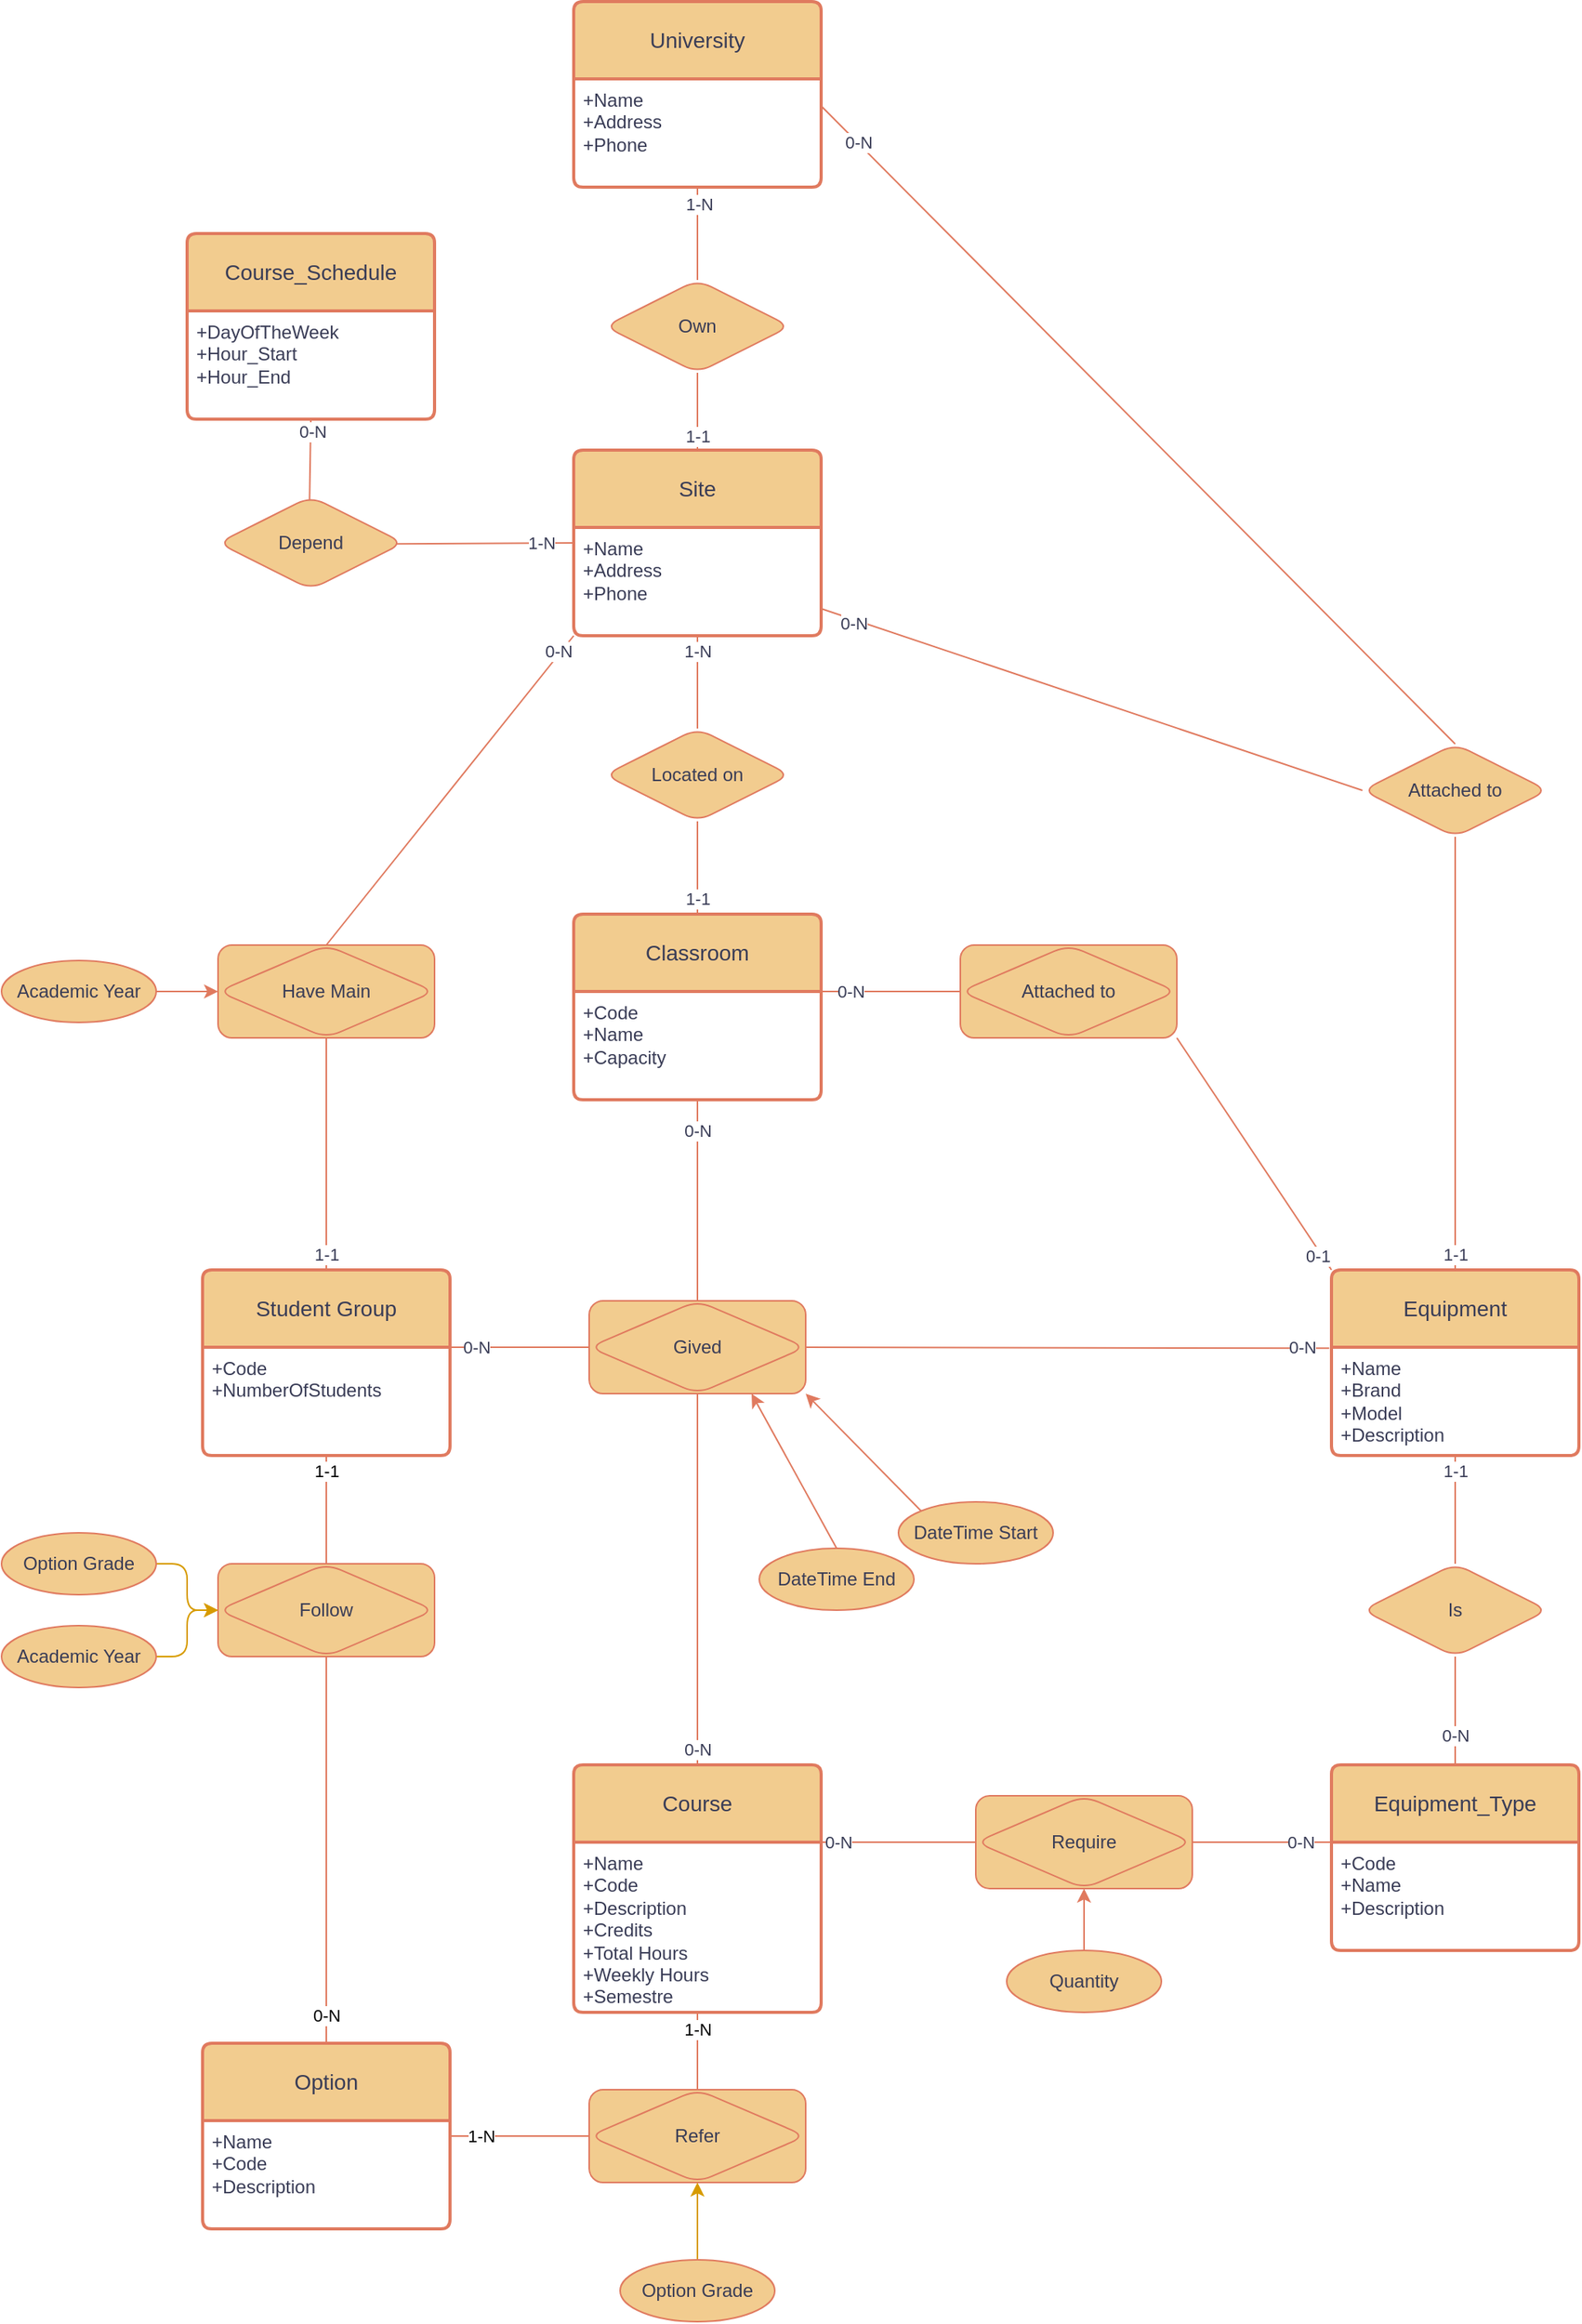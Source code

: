 <mxfile version="26.0.8">
  <diagram id="R2lEEEUBdFMjLlhIrx00" name="Page-1">
    <mxGraphModel dx="1287" dy="1285" grid="1" gridSize="10" guides="1" tooltips="1" connect="1" arrows="1" fold="1" page="0" pageScale="1" pageWidth="850" pageHeight="1100" background="none" math="0" shadow="0" extFonts="Permanent Marker^https://fonts.googleapis.com/css?family=Permanent+Marker">
      <root>
        <mxCell id="0" />
        <mxCell id="1" parent="0" />
        <mxCell id="i9lgYNFTx9GkfpuUzzLs-3" value="Own" style="shape=rhombus;perimeter=rhombusPerimeter;whiteSpace=wrap;html=1;align=center;labelBackgroundColor=none;fillColor=#F2CC8F;strokeColor=#E07A5F;fontColor=#393C56;rounded=1;" parent="1" vertex="1">
          <mxGeometry x="810" y="-160" width="120" height="60" as="geometry" />
        </mxCell>
        <mxCell id="i9lgYNFTx9GkfpuUzzLs-4" value="University" style="swimlane;childLayout=stackLayout;horizontal=1;startSize=50;horizontalStack=0;rounded=1;fontSize=14;fontStyle=0;strokeWidth=2;resizeParent=0;resizeLast=1;shadow=0;dashed=0;align=center;arcSize=4;whiteSpace=wrap;html=1;labelBackgroundColor=none;fillColor=#F2CC8F;strokeColor=#E07A5F;fontColor=#393C56;" parent="1" vertex="1">
          <mxGeometry x="790" y="-340" width="160" height="120" as="geometry" />
        </mxCell>
        <mxCell id="i9lgYNFTx9GkfpuUzzLs-5" value="+Name&lt;br&gt;+Address&lt;br&gt;+Phone" style="align=left;strokeColor=none;fillColor=none;spacingLeft=4;fontSize=12;verticalAlign=top;resizable=0;rotatable=0;part=1;html=1;labelBackgroundColor=none;fontColor=#393C56;rounded=1;" parent="i9lgYNFTx9GkfpuUzzLs-4" vertex="1">
          <mxGeometry y="50" width="160" height="70" as="geometry" />
        </mxCell>
        <mxCell id="i9lgYNFTx9GkfpuUzzLs-6" value="Site" style="swimlane;childLayout=stackLayout;horizontal=1;startSize=50;horizontalStack=0;rounded=1;fontSize=14;fontStyle=0;strokeWidth=2;resizeParent=0;resizeLast=1;shadow=0;dashed=0;align=center;arcSize=4;whiteSpace=wrap;html=1;labelBackgroundColor=none;fillColor=#F2CC8F;strokeColor=#E07A5F;fontColor=#393C56;" parent="1" vertex="1">
          <mxGeometry x="790" y="-50" width="160" height="120" as="geometry" />
        </mxCell>
        <mxCell id="i9lgYNFTx9GkfpuUzzLs-7" value="+Name&lt;br&gt;+Address&lt;div&gt;+Phone&lt;/div&gt;" style="align=left;strokeColor=none;fillColor=none;spacingLeft=4;fontSize=12;verticalAlign=top;resizable=0;rotatable=0;part=1;html=1;labelBackgroundColor=none;fontColor=#393C56;rounded=1;" parent="i9lgYNFTx9GkfpuUzzLs-6" vertex="1">
          <mxGeometry y="50" width="160" height="70" as="geometry" />
        </mxCell>
        <mxCell id="i9lgYNFTx9GkfpuUzzLs-8" value="Classroom" style="swimlane;childLayout=stackLayout;horizontal=1;startSize=50;horizontalStack=0;rounded=1;fontSize=14;fontStyle=0;strokeWidth=2;resizeParent=0;resizeLast=1;shadow=0;dashed=0;align=center;arcSize=4;whiteSpace=wrap;html=1;labelBackgroundColor=none;fillColor=#F2CC8F;strokeColor=#E07A5F;fontColor=#393C56;" parent="1" vertex="1">
          <mxGeometry x="790" y="250" width="160" height="120" as="geometry" />
        </mxCell>
        <mxCell id="i9lgYNFTx9GkfpuUzzLs-9" value="&lt;div&gt;+Code&lt;/div&gt;+Name&lt;br&gt;+Capacity" style="align=left;strokeColor=none;fillColor=none;spacingLeft=4;fontSize=12;verticalAlign=top;resizable=0;rotatable=0;part=1;html=1;labelBackgroundColor=none;fontColor=#393C56;rounded=1;" parent="i9lgYNFTx9GkfpuUzzLs-8" vertex="1">
          <mxGeometry y="50" width="160" height="70" as="geometry" />
        </mxCell>
        <mxCell id="i9lgYNFTx9GkfpuUzzLs-10" value="Student Group" style="swimlane;childLayout=stackLayout;horizontal=1;startSize=50;horizontalStack=0;rounded=1;fontSize=14;fontStyle=0;strokeWidth=2;resizeParent=0;resizeLast=1;shadow=0;dashed=0;align=center;arcSize=4;whiteSpace=wrap;html=1;labelBackgroundColor=none;fillColor=#F2CC8F;strokeColor=#E07A5F;fontColor=#393C56;" parent="1" vertex="1">
          <mxGeometry x="550" y="480" width="160" height="120" as="geometry" />
        </mxCell>
        <mxCell id="i9lgYNFTx9GkfpuUzzLs-11" value="+Code&lt;div&gt;+NumberOfStudents&lt;/div&gt;" style="align=left;strokeColor=none;fillColor=none;spacingLeft=4;fontSize=12;verticalAlign=top;resizable=0;rotatable=0;part=1;html=1;labelBackgroundColor=none;fontColor=#393C56;rounded=1;" parent="i9lgYNFTx9GkfpuUzzLs-10" vertex="1">
          <mxGeometry y="50" width="160" height="70" as="geometry" />
        </mxCell>
        <mxCell id="i9lgYNFTx9GkfpuUzzLs-12" value="Equipment" style="swimlane;childLayout=stackLayout;horizontal=1;startSize=50;horizontalStack=0;rounded=1;fontSize=14;fontStyle=0;strokeWidth=2;resizeParent=0;resizeLast=1;shadow=0;dashed=0;align=center;arcSize=4;whiteSpace=wrap;html=1;labelBackgroundColor=none;fillColor=#F2CC8F;strokeColor=#E07A5F;fontColor=#393C56;" parent="1" vertex="1">
          <mxGeometry x="1280" y="480" width="160" height="120" as="geometry" />
        </mxCell>
        <mxCell id="i9lgYNFTx9GkfpuUzzLs-13" value="&lt;div&gt;+Name&lt;/div&gt;+Brand&lt;br&gt;+Model&lt;br&gt;+Description" style="align=left;strokeColor=none;fillColor=none;spacingLeft=4;fontSize=12;verticalAlign=top;resizable=0;rotatable=0;part=1;html=1;labelBackgroundColor=none;fontColor=#393C56;rounded=1;" parent="i9lgYNFTx9GkfpuUzzLs-12" vertex="1">
          <mxGeometry y="50" width="160" height="70" as="geometry" />
        </mxCell>
        <mxCell id="i9lgYNFTx9GkfpuUzzLs-14" value="Course" style="swimlane;childLayout=stackLayout;horizontal=1;startSize=50;horizontalStack=0;rounded=1;fontSize=14;fontStyle=0;strokeWidth=2;resizeParent=0;resizeLast=1;shadow=0;dashed=0;align=center;arcSize=4;whiteSpace=wrap;html=1;labelBackgroundColor=none;fillColor=#F2CC8F;strokeColor=#E07A5F;fontColor=#393C56;" parent="1" vertex="1">
          <mxGeometry x="790" y="800" width="160" height="160" as="geometry" />
        </mxCell>
        <mxCell id="i9lgYNFTx9GkfpuUzzLs-15" value="+Name&lt;div&gt;+Code&lt;/div&gt;&lt;div&gt;+Description&lt;/div&gt;&lt;div&gt;+Credits&lt;/div&gt;&lt;div&gt;+Total Hours&lt;/div&gt;&lt;div&gt;+Weekly Hours&lt;/div&gt;&lt;div&gt;+Semestre&lt;/div&gt;&lt;div&gt;&lt;br&gt;&lt;/div&gt;" style="align=left;strokeColor=none;fillColor=none;spacingLeft=4;fontSize=12;verticalAlign=top;resizable=0;rotatable=0;part=1;html=1;labelBackgroundColor=none;fontColor=#393C56;rounded=1;" parent="i9lgYNFTx9GkfpuUzzLs-14" vertex="1">
          <mxGeometry y="50" width="160" height="110" as="geometry" />
        </mxCell>
        <mxCell id="i9lgYNFTx9GkfpuUzzLs-20" value="Located on" style="shape=rhombus;perimeter=rhombusPerimeter;whiteSpace=wrap;html=1;align=center;labelBackgroundColor=none;fillColor=#F2CC8F;strokeColor=#E07A5F;fontColor=#393C56;rounded=1;" parent="1" vertex="1">
          <mxGeometry x="810" y="130" width="120" height="60" as="geometry" />
        </mxCell>
        <mxCell id="i9lgYNFTx9GkfpuUzzLs-29" value="" style="endArrow=none;html=1;rounded=0;strokeColor=#E07A5F;fontColor=#393C56;fillColor=#F2CC8F;exitX=0.5;exitY=0;exitDx=0;exitDy=0;entryX=0.5;entryY=1;entryDx=0;entryDy=0;" parent="1" source="i9lgYNFTx9GkfpuUzzLs-3" target="i9lgYNFTx9GkfpuUzzLs-5" edge="1">
          <mxGeometry relative="1" as="geometry">
            <mxPoint x="540" y="410" as="sourcePoint" />
            <mxPoint x="700" y="410" as="targetPoint" />
          </mxGeometry>
        </mxCell>
        <mxCell id="i9lgYNFTx9GkfpuUzzLs-49" value="1-N" style="edgeLabel;html=1;align=center;verticalAlign=middle;resizable=0;points=[];fontColor=#393C56;" parent="i9lgYNFTx9GkfpuUzzLs-29" vertex="1" connectable="0">
          <mxGeometry x="0.65" y="-1" relative="1" as="geometry">
            <mxPoint as="offset" />
          </mxGeometry>
        </mxCell>
        <mxCell id="i9lgYNFTx9GkfpuUzzLs-30" value="" style="endArrow=none;html=1;rounded=0;strokeColor=#E07A5F;fontColor=#393C56;fillColor=#F2CC8F;exitX=0.5;exitY=1;exitDx=0;exitDy=0;entryX=0.5;entryY=0;entryDx=0;entryDy=0;" parent="1" source="i9lgYNFTx9GkfpuUzzLs-3" target="i9lgYNFTx9GkfpuUzzLs-6" edge="1">
          <mxGeometry relative="1" as="geometry">
            <mxPoint x="530" y="410" as="sourcePoint" />
            <mxPoint x="700" y="410" as="targetPoint" />
          </mxGeometry>
        </mxCell>
        <mxCell id="i9lgYNFTx9GkfpuUzzLs-46" value="1-1" style="edgeLabel;html=1;align=center;verticalAlign=middle;resizable=0;points=[];fontColor=#393C56;" parent="i9lgYNFTx9GkfpuUzzLs-30" vertex="1" connectable="0">
          <mxGeometry x="0.7" y="-2" relative="1" as="geometry">
            <mxPoint x="2" y="-2" as="offset" />
          </mxGeometry>
        </mxCell>
        <mxCell id="i9lgYNFTx9GkfpuUzzLs-34" value="" style="endArrow=none;html=1;rounded=0;strokeColor=#E07A5F;fontColor=#393C56;fillColor=#F2CC8F;exitX=1;exitY=1;exitDx=0;exitDy=0;entryX=0;entryY=0;entryDx=0;entryDy=0;" parent="1" source="i9lgYNFTx9GkfpuUzzLs-64" target="i9lgYNFTx9GkfpuUzzLs-12" edge="1">
          <mxGeometry relative="1" as="geometry">
            <mxPoint x="1120" y="300" as="sourcePoint" />
            <mxPoint x="730" y="440" as="targetPoint" />
          </mxGeometry>
        </mxCell>
        <mxCell id="i9lgYNFTx9GkfpuUzzLs-52" value="0-1" style="edgeLabel;html=1;align=center;verticalAlign=middle;resizable=0;points=[];fontColor=#393C56;rotation=0;" parent="i9lgYNFTx9GkfpuUzzLs-34" vertex="1" connectable="0">
          <mxGeometry x="0.525" relative="1" as="geometry">
            <mxPoint x="14" y="26" as="offset" />
          </mxGeometry>
        </mxCell>
        <mxCell id="i9lgYNFTx9GkfpuUzzLs-35" value="" style="endArrow=none;html=1;rounded=0;strokeColor=#E07A5F;fontColor=#393C56;fillColor=#F2CC8F;exitX=0;exitY=0.5;exitDx=0;exitDy=0;entryX=1;entryY=0;entryDx=0;entryDy=0;" parent="1" source="i9lgYNFTx9GkfpuUzzLs-64" target="i9lgYNFTx9GkfpuUzzLs-9" edge="1">
          <mxGeometry relative="1" as="geometry">
            <mxPoint x="1000" y="300" as="sourcePoint" />
            <mxPoint x="740" y="450" as="targetPoint" />
          </mxGeometry>
        </mxCell>
        <mxCell id="i9lgYNFTx9GkfpuUzzLs-53" value="0-N" style="edgeLabel;html=1;align=center;verticalAlign=middle;resizable=0;points=[];fontColor=#393C56;" parent="i9lgYNFTx9GkfpuUzzLs-35" vertex="1" connectable="0">
          <mxGeometry x="0.575" y="1" relative="1" as="geometry">
            <mxPoint y="-1" as="offset" />
          </mxGeometry>
        </mxCell>
        <mxCell id="i9lgYNFTx9GkfpuUzzLs-36" value="" style="endArrow=none;html=1;rounded=0;strokeColor=#E07A5F;fontColor=#393C56;fillColor=#F2CC8F;exitX=0.5;exitY=1;exitDx=0;exitDy=0;entryX=0.5;entryY=0;entryDx=0;entryDy=0;" parent="1" source="i9lgYNFTx9GkfpuUzzLs-20" target="i9lgYNFTx9GkfpuUzzLs-8" edge="1">
          <mxGeometry relative="1" as="geometry">
            <mxPoint x="580" y="460" as="sourcePoint" />
            <mxPoint x="750" y="460" as="targetPoint" />
          </mxGeometry>
        </mxCell>
        <mxCell id="i9lgYNFTx9GkfpuUzzLs-50" value="1-1" style="edgeLabel;html=1;align=center;verticalAlign=middle;resizable=0;points=[];fontColor=#393C56;" parent="i9lgYNFTx9GkfpuUzzLs-36" vertex="1" connectable="0">
          <mxGeometry x="0.7" y="2" relative="1" as="geometry">
            <mxPoint x="-2" y="-1" as="offset" />
          </mxGeometry>
        </mxCell>
        <mxCell id="i9lgYNFTx9GkfpuUzzLs-37" value="" style="endArrow=none;html=1;rounded=0;strokeColor=#E07A5F;fontColor=#393C56;fillColor=#F2CC8F;entryX=0.5;entryY=1;entryDx=0;entryDy=0;" parent="1" source="i9lgYNFTx9GkfpuUzzLs-20" target="i9lgYNFTx9GkfpuUzzLs-7" edge="1">
          <mxGeometry relative="1" as="geometry">
            <mxPoint x="590" y="470" as="sourcePoint" />
            <mxPoint x="880" y="80" as="targetPoint" />
          </mxGeometry>
        </mxCell>
        <mxCell id="i9lgYNFTx9GkfpuUzzLs-51" value="1-N" style="edgeLabel;html=1;align=center;verticalAlign=middle;resizable=0;points=[];fontColor=#393C56;" parent="i9lgYNFTx9GkfpuUzzLs-37" vertex="1" connectable="0">
          <mxGeometry x="0.725" y="1" relative="1" as="geometry">
            <mxPoint x="1" y="2" as="offset" />
          </mxGeometry>
        </mxCell>
        <mxCell id="i9lgYNFTx9GkfpuUzzLs-38" value="Course_Schedule" style="swimlane;childLayout=stackLayout;horizontal=1;startSize=50;horizontalStack=0;rounded=1;fontSize=14;fontStyle=0;strokeWidth=2;resizeParent=0;resizeLast=1;shadow=0;dashed=0;align=center;arcSize=4;whiteSpace=wrap;html=1;labelBackgroundColor=none;fillColor=#F2CC8F;strokeColor=#E07A5F;fontColor=#393C56;" parent="1" vertex="1">
          <mxGeometry x="540" y="-190" width="160" height="120" as="geometry" />
        </mxCell>
        <mxCell id="i9lgYNFTx9GkfpuUzzLs-39" value="+DayOfTheWeek&lt;br&gt;+Hour_Start&lt;div&gt;+Hour_End&lt;/div&gt;" style="align=left;strokeColor=none;fillColor=none;spacingLeft=4;fontSize=12;verticalAlign=top;resizable=0;rotatable=0;part=1;html=1;labelBackgroundColor=none;fontColor=#393C56;rounded=1;" parent="i9lgYNFTx9GkfpuUzzLs-38" vertex="1">
          <mxGeometry y="50" width="160" height="70" as="geometry" />
        </mxCell>
        <mxCell id="i9lgYNFTx9GkfpuUzzLs-42" value="" style="endArrow=none;html=1;rounded=0;strokeColor=#E07A5F;fontColor=#393C56;fillColor=#F2CC8F;entryX=0;entryY=0.5;entryDx=0;entryDy=0;exitX=1;exitY=0;exitDx=0;exitDy=0;" parent="1" source="i9lgYNFTx9GkfpuUzzLs-11" target="i9lgYNFTx9GkfpuUzzLs-69" edge="1">
          <mxGeometry relative="1" as="geometry">
            <mxPoint x="550" y="430" as="sourcePoint" />
            <mxPoint x="780" y="480" as="targetPoint" />
          </mxGeometry>
        </mxCell>
        <mxCell id="i9lgYNFTx9GkfpuUzzLs-56" value="0-N" style="edgeLabel;html=1;align=center;verticalAlign=middle;resizable=0;points=[];fontColor=#393C56;" parent="i9lgYNFTx9GkfpuUzzLs-42" vertex="1" connectable="0">
          <mxGeometry x="-0.625" relative="1" as="geometry">
            <mxPoint as="offset" />
          </mxGeometry>
        </mxCell>
        <mxCell id="i9lgYNFTx9GkfpuUzzLs-43" value="" style="endArrow=none;html=1;rounded=0;strokeColor=#E07A5F;fontColor=#393C56;fillColor=#F2CC8F;entryX=0.5;entryY=0;entryDx=0;entryDy=0;exitX=0.5;exitY=1;exitDx=0;exitDy=0;" parent="1" source="i9lgYNFTx9GkfpuUzzLs-69" target="i9lgYNFTx9GkfpuUzzLs-14" edge="1">
          <mxGeometry relative="1" as="geometry">
            <mxPoint x="840" y="510" as="sourcePoint" />
            <mxPoint x="730" y="440" as="targetPoint" />
          </mxGeometry>
        </mxCell>
        <mxCell id="i9lgYNFTx9GkfpuUzzLs-55" value="0-N" style="edgeLabel;html=1;align=center;verticalAlign=middle;resizable=0;points=[];fontColor=#393C56;" parent="i9lgYNFTx9GkfpuUzzLs-43" vertex="1" connectable="0">
          <mxGeometry x="0.667" y="2" relative="1" as="geometry">
            <mxPoint x="-2" y="30" as="offset" />
          </mxGeometry>
        </mxCell>
        <mxCell id="i9lgYNFTx9GkfpuUzzLs-44" value="" style="endArrow=none;html=1;rounded=0;strokeColor=#E07A5F;fontColor=#393C56;fillColor=#F2CC8F;entryX=0.5;entryY=0;entryDx=0;entryDy=0;exitX=0.5;exitY=1;exitDx=0;exitDy=0;" parent="1" source="i9lgYNFTx9GkfpuUzzLs-9" target="i9lgYNFTx9GkfpuUzzLs-69" edge="1">
          <mxGeometry relative="1" as="geometry">
            <mxPoint x="570" y="450" as="sourcePoint" />
            <mxPoint x="840" y="450" as="targetPoint" />
          </mxGeometry>
        </mxCell>
        <mxCell id="i9lgYNFTx9GkfpuUzzLs-54" value="0-N" style="edgeLabel;html=1;align=center;verticalAlign=middle;resizable=0;points=[];fontColor=#393C56;" parent="i9lgYNFTx9GkfpuUzzLs-44" vertex="1" connectable="0">
          <mxGeometry x="-0.7" relative="1" as="geometry">
            <mxPoint as="offset" />
          </mxGeometry>
        </mxCell>
        <mxCell id="i9lgYNFTx9GkfpuUzzLs-59" value="" style="endArrow=none;html=1;rounded=0;strokeColor=#E07A5F;fontColor=#393C56;fillColor=#F2CC8F;entryX=0.5;entryY=0;entryDx=0;entryDy=0;exitX=0;exitY=1;exitDx=0;exitDy=0;" parent="1" source="i9lgYNFTx9GkfpuUzzLs-6" target="i9lgYNFTx9GkfpuUzzLs-63" edge="1">
          <mxGeometry relative="1" as="geometry">
            <mxPoint x="100" y="430" as="sourcePoint" />
            <mxPoint x="400" y="450" as="targetPoint" />
          </mxGeometry>
        </mxCell>
        <mxCell id="i9lgYNFTx9GkfpuUzzLs-62" value="0-N" style="edgeLabel;html=1;align=center;verticalAlign=middle;resizable=0;points=[];fontColor=#393C56;" parent="i9lgYNFTx9GkfpuUzzLs-59" vertex="1" connectable="0">
          <mxGeometry x="-0.65" relative="1" as="geometry">
            <mxPoint x="18" y="-25" as="offset" />
          </mxGeometry>
        </mxCell>
        <mxCell id="i9lgYNFTx9GkfpuUzzLs-60" value="" style="endArrow=none;html=1;rounded=0;strokeColor=#E07A5F;fontColor=#393C56;fillColor=#F2CC8F;entryX=0.5;entryY=0;entryDx=0;entryDy=0;exitX=0.5;exitY=1;exitDx=0;exitDy=0;" parent="1" source="i9lgYNFTx9GkfpuUzzLs-63" target="i9lgYNFTx9GkfpuUzzLs-10" edge="1">
          <mxGeometry relative="1" as="geometry">
            <mxPoint x="460" y="480" as="sourcePoint" />
            <mxPoint x="280" y="440" as="targetPoint" />
          </mxGeometry>
        </mxCell>
        <mxCell id="i9lgYNFTx9GkfpuUzzLs-61" value="1-1" style="edgeLabel;html=1;align=center;verticalAlign=middle;resizable=0;points=[];fontColor=#393C56;" parent="i9lgYNFTx9GkfpuUzzLs-60" vertex="1" connectable="0">
          <mxGeometry x="0.575" relative="1" as="geometry">
            <mxPoint y="22" as="offset" />
          </mxGeometry>
        </mxCell>
        <mxCell id="i9lgYNFTx9GkfpuUzzLs-63" value="Have Main" style="shape=associativeEntity;whiteSpace=wrap;html=1;align=center;rounded=1;strokeColor=#E07A5F;fontColor=#393C56;fillColor=#F2CC8F;" parent="1" vertex="1">
          <mxGeometry x="560" y="270" width="140" height="60" as="geometry" />
        </mxCell>
        <mxCell id="i9lgYNFTx9GkfpuUzzLs-64" value="Attached to" style="shape=associativeEntity;whiteSpace=wrap;html=1;align=center;rounded=1;strokeColor=#E07A5F;fontColor=#393C56;fillColor=#F2CC8F;" parent="1" vertex="1">
          <mxGeometry x="1040" y="270" width="140" height="60" as="geometry" />
        </mxCell>
        <mxCell id="i9lgYNFTx9GkfpuUzzLs-67" value="" style="edgeStyle=orthogonalEdgeStyle;rounded=1;orthogonalLoop=1;jettySize=auto;html=1;strokeColor=#E07A5F;fontColor=#393C56;fillColor=#F2CC8F;" parent="1" source="i9lgYNFTx9GkfpuUzzLs-65" target="i9lgYNFTx9GkfpuUzzLs-63" edge="1">
          <mxGeometry relative="1" as="geometry" />
        </mxCell>
        <mxCell id="i9lgYNFTx9GkfpuUzzLs-65" value="Academic Year" style="ellipse;whiteSpace=wrap;html=1;align=center;rounded=1;strokeColor=#E07A5F;fontColor=#393C56;fillColor=#F2CC8F;" parent="1" vertex="1">
          <mxGeometry x="420" y="280" width="100" height="40" as="geometry" />
        </mxCell>
        <mxCell id="i9lgYNFTx9GkfpuUzzLs-69" value="Gived" style="shape=associativeEntity;whiteSpace=wrap;html=1;align=center;rounded=1;strokeColor=#E07A5F;fontColor=#393C56;fillColor=#F2CC8F;" parent="1" vertex="1">
          <mxGeometry x="800" y="500" width="140" height="60" as="geometry" />
        </mxCell>
        <mxCell id="i9lgYNFTx9GkfpuUzzLs-70" value="DateTime End" style="ellipse;whiteSpace=wrap;html=1;align=center;rounded=1;strokeColor=#E07A5F;fontColor=#393C56;fillColor=#F2CC8F;" parent="1" vertex="1">
          <mxGeometry x="910" y="660" width="100" height="40" as="geometry" />
        </mxCell>
        <mxCell id="i9lgYNFTx9GkfpuUzzLs-73" value="DateTime Start" style="ellipse;whiteSpace=wrap;html=1;align=center;rounded=1;strokeColor=#E07A5F;fontColor=#393C56;fillColor=#F2CC8F;" parent="1" vertex="1">
          <mxGeometry x="1000" y="630" width="100" height="40" as="geometry" />
        </mxCell>
        <mxCell id="i9lgYNFTx9GkfpuUzzLs-79" value="" style="rounded=1;orthogonalLoop=1;jettySize=auto;html=1;strokeColor=#E07A5F;fontColor=#393C56;fillColor=#F2CC8F;entryX=1;entryY=1;entryDx=0;entryDy=0;exitX=0;exitY=0;exitDx=0;exitDy=0;" parent="1" source="i9lgYNFTx9GkfpuUzzLs-73" target="i9lgYNFTx9GkfpuUzzLs-69" edge="1">
          <mxGeometry relative="1" as="geometry">
            <mxPoint x="910" y="490" as="targetPoint" />
            <mxPoint x="791.333" y="429.993" as="sourcePoint" />
          </mxGeometry>
        </mxCell>
        <mxCell id="i9lgYNFTx9GkfpuUzzLs-81" value="" style="endArrow=none;html=1;rounded=0;strokeColor=#E07A5F;fontColor=#393C56;fillColor=#F2CC8F;exitX=0.5;exitY=1;exitDx=0;exitDy=0;entryX=0.493;entryY=0.057;entryDx=0;entryDy=0;entryPerimeter=0;" parent="1" source="i9lgYNFTx9GkfpuUzzLs-39" target="Ql7mhXIMJphTwbId3O6U-7" edge="1">
          <mxGeometry relative="1" as="geometry">
            <mxPoint x="100" y="430" as="sourcePoint" />
            <mxPoint x="620" y="-20" as="targetPoint" />
          </mxGeometry>
        </mxCell>
        <mxCell id="i9lgYNFTx9GkfpuUzzLs-89" value="0-N" style="edgeLabel;html=1;align=center;verticalAlign=middle;resizable=0;points=[];fontColor=#393C56;" parent="i9lgYNFTx9GkfpuUzzLs-81" vertex="1" connectable="0">
          <mxGeometry x="-0.7" y="1" relative="1" as="geometry">
            <mxPoint as="offset" />
          </mxGeometry>
        </mxCell>
        <mxCell id="i9lgYNFTx9GkfpuUzzLs-82" value="" style="endArrow=none;html=1;rounded=0;strokeColor=#E07A5F;fontColor=#393C56;fillColor=#F2CC8F;entryX=0;entryY=0.5;entryDx=0;entryDy=0;exitX=0.957;exitY=0.51;exitDx=0;exitDy=0;exitPerimeter=0;" parent="1" source="Ql7mhXIMJphTwbId3O6U-7" target="i9lgYNFTx9GkfpuUzzLs-6" edge="1">
          <mxGeometry relative="1" as="geometry">
            <mxPoint x="690" y="10" as="sourcePoint" />
            <mxPoint x="280" y="440" as="targetPoint" />
          </mxGeometry>
        </mxCell>
        <mxCell id="i9lgYNFTx9GkfpuUzzLs-88" value="1-N" style="edgeLabel;html=1;align=center;verticalAlign=middle;resizable=0;points=[];fontColor=#393C56;" parent="i9lgYNFTx9GkfpuUzzLs-82" vertex="1" connectable="0">
          <mxGeometry x="0.625" relative="1" as="geometry">
            <mxPoint as="offset" />
          </mxGeometry>
        </mxCell>
        <mxCell id="i9lgYNFTx9GkfpuUzzLs-106" value="Require" style="shape=associativeEntity;whiteSpace=wrap;html=1;align=center;rounded=1;strokeColor=#E07A5F;fontColor=#393C56;fillColor=#F2CC8F;" parent="1" vertex="1">
          <mxGeometry x="1050" y="820" width="140" height="60" as="geometry" />
        </mxCell>
        <mxCell id="i9lgYNFTx9GkfpuUzzLs-110" value="" style="endArrow=none;html=1;rounded=0;strokeColor=#E07A5F;fontColor=#393C56;fillColor=#F2CC8F;entryX=1;entryY=0.5;entryDx=0;entryDy=0;exitX=0;exitY=0;exitDx=0;exitDy=0;" parent="1" source="iACFCSB-XH65aEvDO6Ks-9" target="i9lgYNFTx9GkfpuUzzLs-106" edge="1">
          <mxGeometry relative="1" as="geometry">
            <mxPoint x="100" y="430" as="sourcePoint" />
            <mxPoint x="270" y="430" as="targetPoint" />
          </mxGeometry>
        </mxCell>
        <mxCell id="i9lgYNFTx9GkfpuUzzLs-113" value="0-N" style="edgeLabel;html=1;align=center;verticalAlign=middle;resizable=0;points=[];fontColor=#393C56;" parent="i9lgYNFTx9GkfpuUzzLs-110" vertex="1" connectable="0">
          <mxGeometry x="-0.912" y="-1" relative="1" as="geometry">
            <mxPoint x="-16" y="1" as="offset" />
          </mxGeometry>
        </mxCell>
        <mxCell id="i9lgYNFTx9GkfpuUzzLs-111" value="" style="endArrow=none;html=1;rounded=0;strokeColor=#E07A5F;fontColor=#393C56;fillColor=#F2CC8F;entryX=0;entryY=0.5;entryDx=0;entryDy=0;exitX=1;exitY=0;exitDx=0;exitDy=0;" parent="1" source="i9lgYNFTx9GkfpuUzzLs-15" target="i9lgYNFTx9GkfpuUzzLs-106" edge="1">
          <mxGeometry relative="1" as="geometry">
            <mxPoint x="110" y="440" as="sourcePoint" />
            <mxPoint x="280" y="440" as="targetPoint" />
          </mxGeometry>
        </mxCell>
        <mxCell id="i9lgYNFTx9GkfpuUzzLs-112" value="0-N" style="edgeLabel;html=1;align=center;verticalAlign=middle;resizable=0;points=[];fontColor=#393C56;" parent="i9lgYNFTx9GkfpuUzzLs-111" vertex="1" connectable="0">
          <mxGeometry x="-0.835" y="1" relative="1" as="geometry">
            <mxPoint x="2" y="1" as="offset" />
          </mxGeometry>
        </mxCell>
        <mxCell id="i9lgYNFTx9GkfpuUzzLs-119" value="" style="endArrow=none;html=1;rounded=0;strokeColor=#E07A5F;fontColor=#393C56;fillColor=#F2CC8F;entryX=0;entryY=0.5;entryDx=0;entryDy=0;exitX=1;exitY=0.75;exitDx=0;exitDy=0;" parent="1" source="i9lgYNFTx9GkfpuUzzLs-7" target="Ql7mhXIMJphTwbId3O6U-6" edge="1">
          <mxGeometry relative="1" as="geometry">
            <mxPoint x="90" y="440" as="sourcePoint" />
            <mxPoint x="1290" y="170" as="targetPoint" />
          </mxGeometry>
        </mxCell>
        <mxCell id="i9lgYNFTx9GkfpuUzzLs-125" value="0-N" style="edgeLabel;html=1;align=center;verticalAlign=middle;resizable=0;points=[];fontColor=#393C56;" parent="i9lgYNFTx9GkfpuUzzLs-119" vertex="1" connectable="0">
          <mxGeometry x="-0.91" y="2" relative="1" as="geometry">
            <mxPoint x="4" y="6" as="offset" />
          </mxGeometry>
        </mxCell>
        <mxCell id="i9lgYNFTx9GkfpuUzzLs-120" value="" style="endArrow=none;html=1;rounded=0;strokeColor=#E07A5F;fontColor=#393C56;fillColor=#F2CC8F;exitX=0.5;exitY=0;exitDx=0;exitDy=0;entryX=0.5;entryY=1;entryDx=0;entryDy=0;" parent="1" source="i9lgYNFTx9GkfpuUzzLs-12" target="Ql7mhXIMJphTwbId3O6U-6" edge="1">
          <mxGeometry relative="1" as="geometry">
            <mxPoint x="100" y="450" as="sourcePoint" />
            <mxPoint x="1360" y="200" as="targetPoint" />
          </mxGeometry>
        </mxCell>
        <mxCell id="i9lgYNFTx9GkfpuUzzLs-124" value="1-1" style="edgeLabel;html=1;align=center;verticalAlign=middle;resizable=0;points=[];fontColor=#393C56;" parent="i9lgYNFTx9GkfpuUzzLs-120" vertex="1" connectable="0">
          <mxGeometry x="-0.596" y="-2" relative="1" as="geometry">
            <mxPoint x="-2" y="46" as="offset" />
          </mxGeometry>
        </mxCell>
        <mxCell id="-0L53v9cQXwnc_Pr5HDI-1" value="" style="endArrow=none;html=1;rounded=0;strokeColor=#E07A5F;fontColor=#393C56;fillColor=#F2CC8F;exitX=1;exitY=0.5;exitDx=0;exitDy=0;entryX=-0.009;entryY=0.422;entryDx=0;entryDy=0;entryPerimeter=0;" parent="1" source="i9lgYNFTx9GkfpuUzzLs-69" target="i9lgYNFTx9GkfpuUzzLs-12" edge="1">
          <mxGeometry relative="1" as="geometry">
            <mxPoint x="880" y="540" as="sourcePoint" />
            <mxPoint x="960" y="490" as="targetPoint" />
          </mxGeometry>
        </mxCell>
        <mxCell id="-0L53v9cQXwnc_Pr5HDI-2" value="0-N" style="edgeLabel;html=1;align=center;verticalAlign=middle;resizable=0;points=[];fontColor=#393C56;" parent="-0L53v9cQXwnc_Pr5HDI-1" vertex="1" connectable="0">
          <mxGeometry x="-0.625" relative="1" as="geometry">
            <mxPoint x="257" as="offset" />
          </mxGeometry>
        </mxCell>
        <mxCell id="-0L53v9cQXwnc_Pr5HDI-3" value="Option" style="swimlane;childLayout=stackLayout;horizontal=1;startSize=50;horizontalStack=0;rounded=1;fontSize=14;fontStyle=0;strokeWidth=2;resizeParent=0;resizeLast=1;shadow=0;dashed=0;align=center;arcSize=4;whiteSpace=wrap;html=1;labelBackgroundColor=none;fillColor=#F2CC8F;strokeColor=#E07A5F;fontColor=#393C56;" parent="1" vertex="1">
          <mxGeometry x="550" y="980" width="160" height="120" as="geometry" />
        </mxCell>
        <mxCell id="-0L53v9cQXwnc_Pr5HDI-4" value="+Name&lt;br&gt;&lt;div&gt;+Code&lt;/div&gt;&lt;div&gt;+Description&lt;/div&gt;" style="align=left;strokeColor=none;fillColor=none;spacingLeft=4;fontSize=12;verticalAlign=top;resizable=0;rotatable=0;part=1;html=1;labelBackgroundColor=none;fontColor=#393C56;rounded=1;" parent="-0L53v9cQXwnc_Pr5HDI-3" vertex="1">
          <mxGeometry y="50" width="160" height="70" as="geometry" />
        </mxCell>
        <mxCell id="110ro--47TwxNLu3aiox-1" value="Follow" style="shape=associativeEntity;whiteSpace=wrap;html=1;align=center;rounded=1;strokeColor=#E07A5F;fontColor=#393C56;fillColor=#F2CC8F;" parent="1" vertex="1">
          <mxGeometry x="560" y="670" width="140" height="60" as="geometry" />
        </mxCell>
        <mxCell id="110ro--47TwxNLu3aiox-2" value="Refer" style="shape=associativeEntity;whiteSpace=wrap;html=1;align=center;rounded=1;strokeColor=#E07A5F;fontColor=#393C56;fillColor=#F2CC8F;" parent="1" vertex="1">
          <mxGeometry x="800" y="1010" width="140" height="60" as="geometry" />
        </mxCell>
        <mxCell id="110ro--47TwxNLu3aiox-5" value="" style="endArrow=none;html=1;rounded=0;strokeColor=#E07A5F;fontColor=#393C56;fillColor=#F2CC8F;entryX=0.5;entryY=1;entryDx=0;entryDy=0;exitX=0.5;exitY=0;exitDx=0;exitDy=0;" parent="1" source="110ro--47TwxNLu3aiox-2" target="i9lgYNFTx9GkfpuUzzLs-15" edge="1">
          <mxGeometry relative="1" as="geometry">
            <mxPoint x="560" y="950" as="sourcePoint" />
            <mxPoint x="480" y="950" as="targetPoint" />
          </mxGeometry>
        </mxCell>
        <mxCell id="110ro--47TwxNLu3aiox-10" value="1-N" style="edgeLabel;html=1;align=center;verticalAlign=middle;resizable=0;points=[];" parent="110ro--47TwxNLu3aiox-5" vertex="1" connectable="0">
          <mxGeometry x="0.827" relative="1" as="geometry">
            <mxPoint y="6" as="offset" />
          </mxGeometry>
        </mxCell>
        <mxCell id="110ro--47TwxNLu3aiox-7" value="" style="endArrow=none;html=1;rounded=0;strokeColor=#E07A5F;fontColor=#393C56;fillColor=#F2CC8F;entryX=0.5;entryY=1;entryDx=0;entryDy=0;exitX=0.5;exitY=0;exitDx=0;exitDy=0;" parent="1" source="110ro--47TwxNLu3aiox-1" target="i9lgYNFTx9GkfpuUzzLs-11" edge="1">
          <mxGeometry relative="1" as="geometry">
            <mxPoint x="850" y="920" as="sourcePoint" />
            <mxPoint x="850" y="730" as="targetPoint" />
          </mxGeometry>
        </mxCell>
        <mxCell id="110ro--47TwxNLu3aiox-12" value="1-1" style="edgeLabel;html=1;align=center;verticalAlign=middle;resizable=0;points=[];" parent="110ro--47TwxNLu3aiox-7" vertex="1" connectable="0">
          <mxGeometry x="0.866" y="-1" relative="1" as="geometry">
            <mxPoint x="-1" y="5" as="offset" />
          </mxGeometry>
        </mxCell>
        <mxCell id="110ro--47TwxNLu3aiox-17" value="" style="edgeStyle=orthogonalEdgeStyle;rounded=1;orthogonalLoop=1;jettySize=auto;html=1;fillColor=#ffe6cc;strokeColor=#d79b00;curved=0;" parent="1" source="110ro--47TwxNLu3aiox-16" target="110ro--47TwxNLu3aiox-1" edge="1">
          <mxGeometry relative="1" as="geometry" />
        </mxCell>
        <mxCell id="110ro--47TwxNLu3aiox-16" value="Academic Year" style="ellipse;whiteSpace=wrap;html=1;align=center;rounded=1;strokeColor=#E07A5F;fontColor=#393C56;fillColor=#F2CC8F;" parent="1" vertex="1">
          <mxGeometry x="420" y="710" width="100" height="40" as="geometry" />
        </mxCell>
        <mxCell id="110ro--47TwxNLu3aiox-25" value="" style="endArrow=none;html=1;rounded=0;strokeColor=#E07A5F;fontColor=#393C56;fillColor=#F2CC8F;entryX=0.5;entryY=1;entryDx=0;entryDy=0;exitX=0.5;exitY=0;exitDx=0;exitDy=0;" parent="1" source="-0L53v9cQXwnc_Pr5HDI-3" target="110ro--47TwxNLu3aiox-1" edge="1">
          <mxGeometry relative="1" as="geometry">
            <mxPoint x="300" y="1300" as="sourcePoint" />
            <mxPoint x="680" y="1150" as="targetPoint" />
          </mxGeometry>
        </mxCell>
        <mxCell id="110ro--47TwxNLu3aiox-28" value="0-N" style="edgeLabel;html=1;align=center;verticalAlign=middle;resizable=0;points=[];" parent="110ro--47TwxNLu3aiox-25" vertex="1" connectable="0">
          <mxGeometry x="-0.6" relative="1" as="geometry">
            <mxPoint y="32" as="offset" />
          </mxGeometry>
        </mxCell>
        <mxCell id="110ro--47TwxNLu3aiox-29" value="" style="endArrow=none;html=1;rounded=0;strokeColor=#E07A5F;fontColor=#393C56;fillColor=#F2CC8F;entryX=1;entryY=0.5;entryDx=0;entryDy=0;exitX=0;exitY=0.5;exitDx=0;exitDy=0;" parent="1" source="110ro--47TwxNLu3aiox-2" target="-0L53v9cQXwnc_Pr5HDI-3" edge="1">
          <mxGeometry relative="1" as="geometry">
            <mxPoint x="850" y="1010" as="sourcePoint" />
            <mxPoint x="850" y="860" as="targetPoint" />
          </mxGeometry>
        </mxCell>
        <mxCell id="110ro--47TwxNLu3aiox-30" value="1-N" style="edgeLabel;html=1;align=center;verticalAlign=middle;resizable=0;points=[];" parent="110ro--47TwxNLu3aiox-29" vertex="1" connectable="0">
          <mxGeometry x="0.827" relative="1" as="geometry">
            <mxPoint x="12" as="offset" />
          </mxGeometry>
        </mxCell>
        <mxCell id="110ro--47TwxNLu3aiox-32" value="" style="edgeStyle=orthogonalEdgeStyle;rounded=1;orthogonalLoop=1;jettySize=auto;html=1;fillColor=#ffe6cc;strokeColor=#d79b00;curved=0;" parent="1" source="110ro--47TwxNLu3aiox-31" target="110ro--47TwxNLu3aiox-2" edge="1">
          <mxGeometry relative="1" as="geometry" />
        </mxCell>
        <mxCell id="110ro--47TwxNLu3aiox-31" value="Option Grade" style="ellipse;whiteSpace=wrap;html=1;align=center;rounded=1;strokeColor=#E07A5F;fontColor=#393C56;fillColor=#F2CC8F;" parent="1" vertex="1">
          <mxGeometry x="820" y="1120" width="100" height="40" as="geometry" />
        </mxCell>
        <mxCell id="110ro--47TwxNLu3aiox-34" value="" style="edgeStyle=orthogonalEdgeStyle;rounded=1;orthogonalLoop=1;jettySize=auto;html=1;fillColor=#ffe6cc;strokeColor=#d79b00;curved=0;" parent="1" source="110ro--47TwxNLu3aiox-33" target="110ro--47TwxNLu3aiox-1" edge="1">
          <mxGeometry relative="1" as="geometry" />
        </mxCell>
        <mxCell id="110ro--47TwxNLu3aiox-33" value="Option Grade" style="ellipse;whiteSpace=wrap;html=1;align=center;rounded=1;strokeColor=#E07A5F;fontColor=#393C56;fillColor=#F2CC8F;" parent="1" vertex="1">
          <mxGeometry x="420" y="650" width="100" height="40" as="geometry" />
        </mxCell>
        <mxCell id="110ro--47TwxNLu3aiox-35" value="" style="rounded=1;orthogonalLoop=1;jettySize=auto;html=1;strokeColor=#E07A5F;fontColor=#393C56;fillColor=#F2CC8F;entryX=0.75;entryY=1;entryDx=0;entryDy=0;exitX=0.5;exitY=0;exitDx=0;exitDy=0;" parent="1" source="i9lgYNFTx9GkfpuUzzLs-70" target="i9lgYNFTx9GkfpuUzzLs-69" edge="1">
          <mxGeometry relative="1" as="geometry">
            <mxPoint x="686" y="780" as="sourcePoint" />
            <mxPoint x="800" y="560" as="targetPoint" />
          </mxGeometry>
        </mxCell>
        <mxCell id="iACFCSB-XH65aEvDO6Ks-8" value="Equipment_Type" style="swimlane;childLayout=stackLayout;horizontal=1;startSize=50;horizontalStack=0;rounded=1;fontSize=14;fontStyle=0;strokeWidth=2;resizeParent=0;resizeLast=1;shadow=0;dashed=0;align=center;arcSize=4;whiteSpace=wrap;html=1;labelBackgroundColor=none;fillColor=#F2CC8F;strokeColor=#E07A5F;fontColor=#393C56;" parent="1" vertex="1">
          <mxGeometry x="1280" y="800" width="160" height="120" as="geometry" />
        </mxCell>
        <mxCell id="iACFCSB-XH65aEvDO6Ks-9" value="&lt;div&gt;+Code&lt;/div&gt;+Name&lt;div&gt;+Description&lt;br&gt;&lt;/div&gt;" style="align=left;strokeColor=none;fillColor=none;spacingLeft=4;fontSize=12;verticalAlign=top;resizable=0;rotatable=0;part=1;html=1;labelBackgroundColor=none;fontColor=#393C56;rounded=1;" parent="iACFCSB-XH65aEvDO6Ks-8" vertex="1">
          <mxGeometry y="50" width="160" height="70" as="geometry" />
        </mxCell>
        <mxCell id="iACFCSB-XH65aEvDO6Ks-11" value="Is" style="shape=rhombus;perimeter=rhombusPerimeter;whiteSpace=wrap;html=1;align=center;labelBackgroundColor=none;fillColor=#F2CC8F;strokeColor=#E07A5F;fontColor=#393C56;rounded=1;" parent="1" vertex="1">
          <mxGeometry x="1300" y="670" width="120" height="60" as="geometry" />
        </mxCell>
        <mxCell id="iACFCSB-XH65aEvDO6Ks-12" value="" style="endArrow=none;html=1;rounded=0;strokeColor=#E07A5F;fontColor=#393C56;fillColor=#F2CC8F;entryX=0.5;entryY=1;entryDx=0;entryDy=0;exitX=0.5;exitY=0;exitDx=0;exitDy=0;" parent="1" source="iACFCSB-XH65aEvDO6Ks-11" target="i9lgYNFTx9GkfpuUzzLs-13" edge="1">
          <mxGeometry relative="1" as="geometry">
            <mxPoint x="1310" y="570" as="sourcePoint" />
            <mxPoint x="1220" y="570" as="targetPoint" />
          </mxGeometry>
        </mxCell>
        <mxCell id="iACFCSB-XH65aEvDO6Ks-13" value="1-1" style="edgeLabel;html=1;align=center;verticalAlign=middle;resizable=0;points=[];fontColor=#393C56;" parent="iACFCSB-XH65aEvDO6Ks-12" vertex="1" connectable="0">
          <mxGeometry x="-0.912" y="-1" relative="1" as="geometry">
            <mxPoint x="-1" y="-57" as="offset" />
          </mxGeometry>
        </mxCell>
        <mxCell id="iACFCSB-XH65aEvDO6Ks-14" value="" style="endArrow=none;html=1;rounded=0;strokeColor=#E07A5F;fontColor=#393C56;fillColor=#F2CC8F;exitX=0.5;exitY=0;exitDx=0;exitDy=0;entryX=0.5;entryY=1;entryDx=0;entryDy=0;" parent="1" source="iACFCSB-XH65aEvDO6Ks-8" target="iACFCSB-XH65aEvDO6Ks-11" edge="1">
          <mxGeometry relative="1" as="geometry">
            <mxPoint x="1390" y="710" as="sourcePoint" />
            <mxPoint x="1350" y="560" as="targetPoint" />
          </mxGeometry>
        </mxCell>
        <mxCell id="iACFCSB-XH65aEvDO6Ks-15" value="0-N" style="edgeLabel;html=1;align=center;verticalAlign=middle;resizable=0;points=[];fontColor=#393C56;" parent="iACFCSB-XH65aEvDO6Ks-14" vertex="1" connectable="0">
          <mxGeometry x="-0.912" y="-1" relative="1" as="geometry">
            <mxPoint x="-1" y="-16" as="offset" />
          </mxGeometry>
        </mxCell>
        <mxCell id="jvo5KRRL8wpDmsRcOGoO-1" value="Quantity" style="ellipse;whiteSpace=wrap;html=1;align=center;rounded=1;strokeColor=#E07A5F;fontColor=#393C56;fillColor=#F2CC8F;" parent="1" vertex="1">
          <mxGeometry x="1070" y="920" width="100" height="40" as="geometry" />
        </mxCell>
        <mxCell id="jvo5KRRL8wpDmsRcOGoO-4" value="" style="edgeStyle=orthogonalEdgeStyle;rounded=1;orthogonalLoop=1;jettySize=auto;html=1;strokeColor=#E07A5F;fontColor=#393C56;fillColor=#F2CC8F;exitX=0.5;exitY=0;exitDx=0;exitDy=0;entryX=0.5;entryY=1;entryDx=0;entryDy=0;" parent="1" source="jvo5KRRL8wpDmsRcOGoO-1" target="i9lgYNFTx9GkfpuUzzLs-106" edge="1">
          <mxGeometry relative="1" as="geometry">
            <mxPoint x="1070" y="930" as="sourcePoint" />
            <mxPoint x="1130" y="890" as="targetPoint" />
          </mxGeometry>
        </mxCell>
        <mxCell id="Ql7mhXIMJphTwbId3O6U-1" value="" style="endArrow=none;html=1;rounded=0;strokeColor=#E07A5F;fontColor=#393C56;fillColor=#F2CC8F;exitX=1;exitY=0.25;exitDx=0;exitDy=0;entryX=0.5;entryY=0;entryDx=0;entryDy=0;" edge="1" parent="1" source="i9lgYNFTx9GkfpuUzzLs-5" target="Ql7mhXIMJphTwbId3O6U-6">
          <mxGeometry relative="1" as="geometry">
            <mxPoint x="1020" y="-60" as="sourcePoint" />
            <mxPoint x="1360" y="140" as="targetPoint" />
          </mxGeometry>
        </mxCell>
        <mxCell id="Ql7mhXIMJphTwbId3O6U-2" value="0-N" style="edgeLabel;html=1;align=center;verticalAlign=middle;resizable=0;points=[];fontColor=#393C56;" vertex="1" connectable="0" parent="Ql7mhXIMJphTwbId3O6U-1">
          <mxGeometry x="-0.91" y="2" relative="1" as="geometry">
            <mxPoint x="4" y="6" as="offset" />
          </mxGeometry>
        </mxCell>
        <mxCell id="Ql7mhXIMJphTwbId3O6U-6" value="Att&lt;span style=&quot;background-color: transparent; color: light-dark(rgb(57, 60, 86), rgb(182, 184, 207));&quot;&gt;ached to&lt;/span&gt;" style="shape=rhombus;perimeter=rhombusPerimeter;whiteSpace=wrap;html=1;align=center;labelBackgroundColor=none;fillColor=#F2CC8F;strokeColor=#E07A5F;fontColor=#393C56;rounded=1;" vertex="1" parent="1">
          <mxGeometry x="1300" y="140" width="120" height="60" as="geometry" />
        </mxCell>
        <mxCell id="Ql7mhXIMJphTwbId3O6U-7" value="Depend" style="shape=rhombus;perimeter=rhombusPerimeter;whiteSpace=wrap;html=1;align=center;labelBackgroundColor=none;fillColor=#F2CC8F;strokeColor=#E07A5F;fontColor=#393C56;rounded=1;" vertex="1" parent="1">
          <mxGeometry x="560" y="-20" width="120" height="60" as="geometry" />
        </mxCell>
      </root>
    </mxGraphModel>
  </diagram>
</mxfile>
